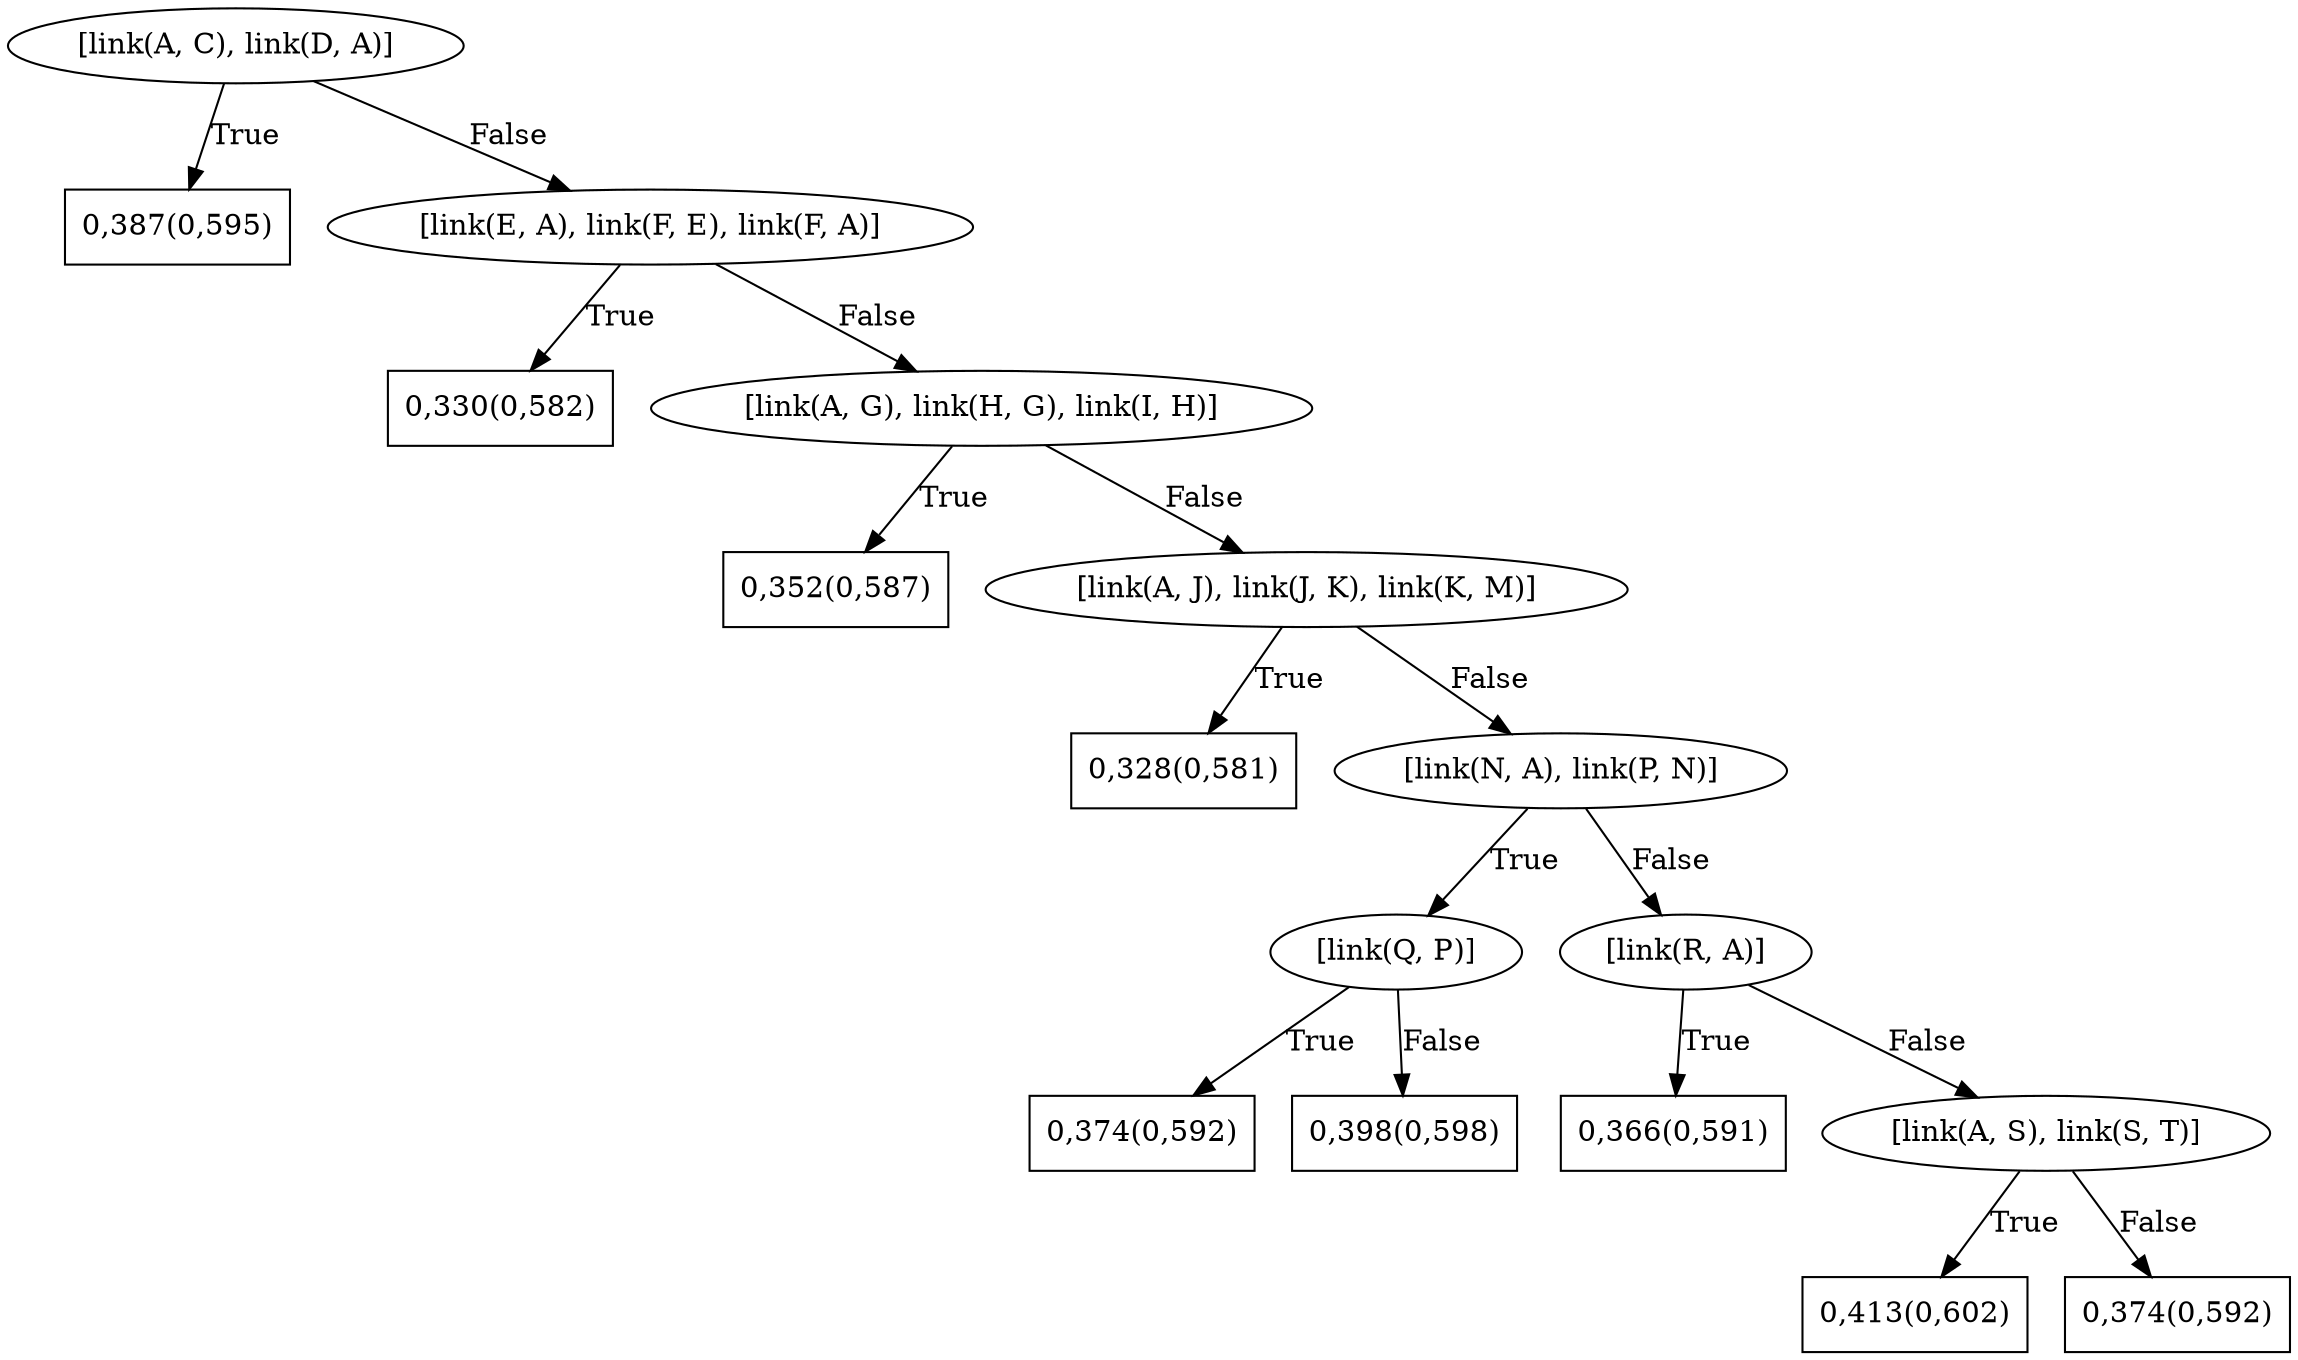 digraph G{ 
1[label = "[link(A, C), link(D, A)]"];
1 -> 2[label="True"];
1 -> 3[label="False"];
2[shape = box,label = "0,387(0,595)"];
3[label = "[link(E, A), link(F, E), link(F, A)]"];
3 -> 4[label="True"];
3 -> 5[label="False"];
4[shape = box,label = "0,330(0,582)"];
5[label = "[link(A, G), link(H, G), link(I, H)]"];
5 -> 6[label="True"];
5 -> 7[label="False"];
6[shape = box,label = "0,352(0,587)"];
7[label = "[link(A, J), link(J, K), link(K, M)]"];
7 -> 8[label="True"];
7 -> 9[label="False"];
8[shape = box,label = "0,328(0,581)"];
9[label = "[link(N, A), link(P, N)]"];
9 -> 10[label="True"];
9 -> 11[label="False"];
10[label = "[link(Q, P)]"];
10 -> 12[label="True"];
10 -> 13[label="False"];
12[shape = box,label = "0,374(0,592)"];
13[shape = box,label = "0,398(0,598)"];
11[label = "[link(R, A)]"];
11 -> 14[label="True"];
11 -> 15[label="False"];
14[shape = box,label = "0,366(0,591)"];
15[label = "[link(A, S), link(S, T)]"];
15 -> 16[label="True"];
15 -> 17[label="False"];
16[shape = box,label = "0,413(0,602)"];
17[shape = box,label = "0,374(0,592)"];
}
